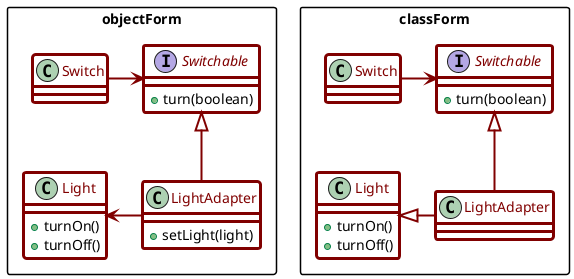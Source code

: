 @startuml

skinparam shadowing false
skinparam packageStyle rectangle

skinparam class {
  BackgroundColor White
  BorderThickness 3
  ArrowThickness 2
  ArrowColor Maroon
  BorderColor Maroon
  FontColor Maroon
}

package objectForm {

class Switch
    interface Switchable {
        + turn(boolean)
      }

    Switch -> Switchable

    class Light {
        + turnOn()
        + turnOff()
    }

    class LightAdapter {
        + setLight(light)
    }

    Switchable <|-- LightAdapter
    Light <- LightAdapter
}

package classForm {

class Switch2 as "Switch"
    interface Switchable2 as "Switchable" {
        + turn(boolean)
      }

    Switch2 -> Switchable2

    class Light2 as "Light" {
        + turnOn()
        + turnOff()
    }

    class LightAdapter2 as "LightAdapter"

    Switchable2 <|-- LightAdapter2
    Light2 <|- LightAdapter2
}
@enduml
